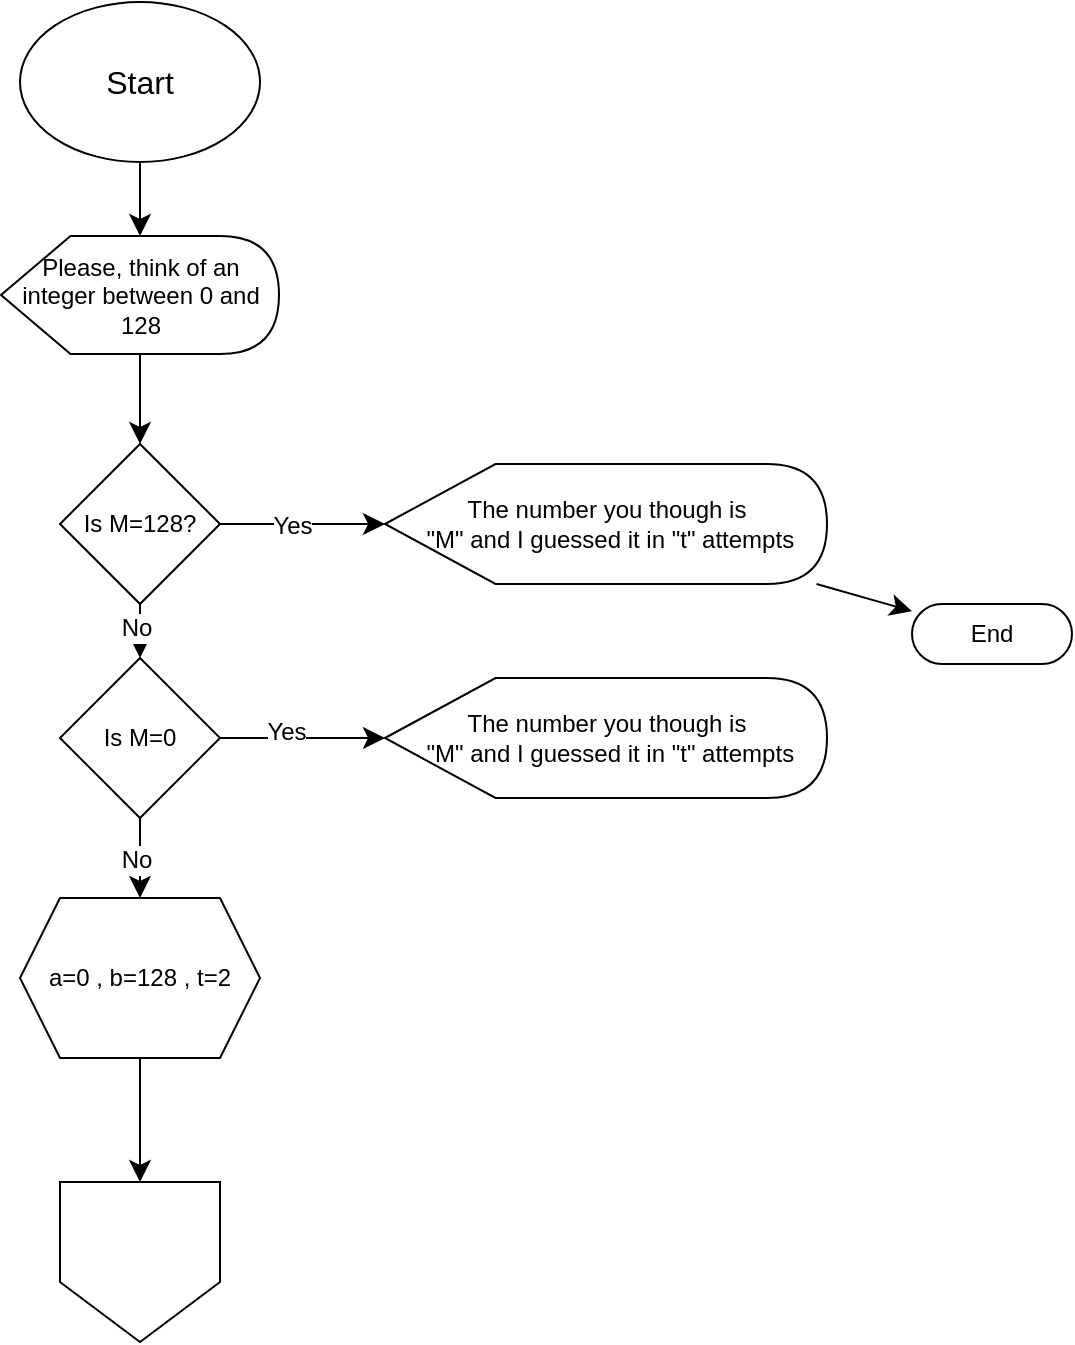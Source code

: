 <mxfile version="24.7.5" pages="2">
  <diagram name="Page-1" id="kKcQ4CuM9aCVBccUgKdu">
    <mxGraphModel dx="1194" dy="663" grid="1" gridSize="10" guides="1" tooltips="1" connect="1" arrows="1" fold="1" page="1" pageScale="1" pageWidth="850" pageHeight="1100" math="0" shadow="0">
      <root>
        <mxCell id="0" />
        <mxCell id="1" parent="0" />
        <mxCell id="tDkzWNkyZ2SAqoMp5uIW-1" value="" style="edgeStyle=none;curved=1;rounded=0;orthogonalLoop=1;jettySize=auto;html=1;fontSize=12;startSize=8;endSize=8;" edge="1" parent="1" source="tDkzWNkyZ2SAqoMp5uIW-2" target="tDkzWNkyZ2SAqoMp5uIW-4">
          <mxGeometry relative="1" as="geometry" />
        </mxCell>
        <object label="&lt;span style=&quot;font-size: 16px;&quot;&gt;Start&lt;/span&gt;" id="tDkzWNkyZ2SAqoMp5uIW-2">
          <mxCell style="ellipse;whiteSpace=wrap;html=1;" vertex="1" parent="1">
            <mxGeometry x="52" y="409" width="120" height="80" as="geometry" />
          </mxCell>
        </object>
        <mxCell id="tDkzWNkyZ2SAqoMp5uIW-3" style="edgeStyle=none;curved=1;rounded=0;orthogonalLoop=1;jettySize=auto;html=1;entryX=0.5;entryY=0;entryDx=0;entryDy=0;fontSize=12;startSize=8;endSize=8;" edge="1" parent="1" source="tDkzWNkyZ2SAqoMp5uIW-4" target="tDkzWNkyZ2SAqoMp5uIW-10">
          <mxGeometry relative="1" as="geometry" />
        </mxCell>
        <mxCell id="tDkzWNkyZ2SAqoMp5uIW-4" value="Please, think of an integer between 0 and 128" style="shape=display;whiteSpace=wrap;html=1;" vertex="1" parent="1">
          <mxGeometry x="42.5" y="526" width="139" height="59" as="geometry" />
        </mxCell>
        <mxCell id="tDkzWNkyZ2SAqoMp5uIW-5" style="edgeStyle=none;curved=1;rounded=0;orthogonalLoop=1;jettySize=auto;html=1;entryX=0.5;entryY=0;entryDx=0;entryDy=0;fontSize=12;startSize=8;endSize=8;" edge="1" parent="1" source="tDkzWNkyZ2SAqoMp5uIW-6" target="tDkzWNkyZ2SAqoMp5uIW-7">
          <mxGeometry relative="1" as="geometry" />
        </mxCell>
        <mxCell id="tDkzWNkyZ2SAqoMp5uIW-6" value="a=0 , b=128 , t=2" style="shape=hexagon;perimeter=hexagonPerimeter2;whiteSpace=wrap;html=1;fixedSize=1;" vertex="1" parent="1">
          <mxGeometry x="52" y="857" width="120" height="80" as="geometry" />
        </mxCell>
        <mxCell id="tDkzWNkyZ2SAqoMp5uIW-7" value="" style="shape=offPageConnector;whiteSpace=wrap;html=1;" vertex="1" parent="1">
          <mxGeometry x="72" y="999" width="80" height="80" as="geometry" />
        </mxCell>
        <mxCell id="tDkzWNkyZ2SAqoMp5uIW-8" style="edgeStyle=none;curved=1;rounded=0;orthogonalLoop=1;jettySize=auto;html=1;exitX=0.5;exitY=1;exitDx=0;exitDy=0;fontSize=12;startSize=8;endSize=8;" edge="1" parent="1" source="tDkzWNkyZ2SAqoMp5uIW-10" target="tDkzWNkyZ2SAqoMp5uIW-18">
          <mxGeometry relative="1" as="geometry" />
        </mxCell>
        <mxCell id="tDkzWNkyZ2SAqoMp5uIW-9" value="No" style="edgeLabel;html=1;align=center;verticalAlign=middle;resizable=0;points=[];fontSize=12;" vertex="1" connectable="0" parent="tDkzWNkyZ2SAqoMp5uIW-8">
          <mxGeometry x="-0.155" y="-2" relative="1" as="geometry">
            <mxPoint as="offset" />
          </mxGeometry>
        </mxCell>
        <mxCell id="tDkzWNkyZ2SAqoMp5uIW-10" value="Is&amp;nbsp;&lt;span style=&quot;background-color: initial;&quot;&gt;M=128?&lt;/span&gt;" style="rhombus;whiteSpace=wrap;html=1;" vertex="1" parent="1">
          <mxGeometry x="72" y="630" width="80" height="80" as="geometry" />
        </mxCell>
        <mxCell id="tDkzWNkyZ2SAqoMp5uIW-11" style="edgeStyle=none;curved=1;rounded=0;orthogonalLoop=1;jettySize=auto;html=1;entryX=0;entryY=0.5;entryDx=0;entryDy=0;entryPerimeter=0;fontSize=12;startSize=8;endSize=8;" edge="1" parent="1" source="tDkzWNkyZ2SAqoMp5uIW-10" target="tDkzWNkyZ2SAqoMp5uIW-14">
          <mxGeometry relative="1" as="geometry">
            <mxPoint x="225" y="670" as="targetPoint" />
          </mxGeometry>
        </mxCell>
        <mxCell id="tDkzWNkyZ2SAqoMp5uIW-12" value="Yes" style="edgeLabel;html=1;align=center;verticalAlign=middle;resizable=0;points=[];fontSize=12;" vertex="1" connectable="0" parent="tDkzWNkyZ2SAqoMp5uIW-11">
          <mxGeometry x="-0.126" y="-1" relative="1" as="geometry">
            <mxPoint as="offset" />
          </mxGeometry>
        </mxCell>
        <mxCell id="tDkzWNkyZ2SAqoMp5uIW-13" style="edgeStyle=none;curved=1;rounded=0;orthogonalLoop=1;jettySize=auto;html=1;fontSize=12;startSize=8;endSize=8;" edge="1" parent="1" source="tDkzWNkyZ2SAqoMp5uIW-14" target="tDkzWNkyZ2SAqoMp5uIW-15">
          <mxGeometry relative="1" as="geometry" />
        </mxCell>
        <mxCell id="tDkzWNkyZ2SAqoMp5uIW-14" value="The number you though is&lt;br&gt;&amp;nbsp;&quot;M&quot; and I guessed it in &quot;t&quot; attempts" style="shape=display;whiteSpace=wrap;html=1;" vertex="1" parent="1">
          <mxGeometry x="234.5" y="640" width="221" height="60" as="geometry" />
        </mxCell>
        <mxCell id="tDkzWNkyZ2SAqoMp5uIW-15" value="End" style="html=1;dashed=0;whiteSpace=wrap;shape=mxgraph.dfd.start" vertex="1" parent="1">
          <mxGeometry x="498" y="710" width="80" height="30" as="geometry" />
        </mxCell>
        <mxCell id="tDkzWNkyZ2SAqoMp5uIW-16" style="edgeStyle=none;curved=1;rounded=0;orthogonalLoop=1;jettySize=auto;html=1;fontSize=12;startSize=8;endSize=8;" edge="1" parent="1" source="tDkzWNkyZ2SAqoMp5uIW-18" target="tDkzWNkyZ2SAqoMp5uIW-6">
          <mxGeometry relative="1" as="geometry" />
        </mxCell>
        <mxCell id="tDkzWNkyZ2SAqoMp5uIW-17" value="No" style="edgeLabel;html=1;align=center;verticalAlign=middle;resizable=0;points=[];fontSize=12;" vertex="1" connectable="0" parent="tDkzWNkyZ2SAqoMp5uIW-16">
          <mxGeometry x="0.044" y="-2" relative="1" as="geometry">
            <mxPoint as="offset" />
          </mxGeometry>
        </mxCell>
        <mxCell id="tDkzWNkyZ2SAqoMp5uIW-18" value="Is M=0" style="rhombus;whiteSpace=wrap;html=1;" vertex="1" parent="1">
          <mxGeometry x="72" y="737" width="80" height="80" as="geometry" />
        </mxCell>
        <mxCell id="tDkzWNkyZ2SAqoMp5uIW-19" value="The number you though is&lt;br&gt;&amp;nbsp;&quot;M&quot; and I guessed it in &quot;t&quot; attempts" style="shape=display;whiteSpace=wrap;html=1;" vertex="1" parent="1">
          <mxGeometry x="234.5" y="747" width="221" height="60" as="geometry" />
        </mxCell>
        <mxCell id="tDkzWNkyZ2SAqoMp5uIW-20" style="edgeStyle=none;curved=1;rounded=0;orthogonalLoop=1;jettySize=auto;html=1;entryX=0;entryY=0.5;entryDx=0;entryDy=0;entryPerimeter=0;fontSize=12;startSize=8;endSize=8;" edge="1" parent="1" source="tDkzWNkyZ2SAqoMp5uIW-18" target="tDkzWNkyZ2SAqoMp5uIW-19">
          <mxGeometry relative="1" as="geometry" />
        </mxCell>
        <mxCell id="tDkzWNkyZ2SAqoMp5uIW-21" value="Yes" style="edgeLabel;html=1;align=center;verticalAlign=middle;resizable=0;points=[];fontSize=12;" vertex="1" connectable="0" parent="tDkzWNkyZ2SAqoMp5uIW-20">
          <mxGeometry x="-0.211" y="3" relative="1" as="geometry">
            <mxPoint as="offset" />
          </mxGeometry>
        </mxCell>
      </root>
    </mxGraphModel>
  </diagram>
  <diagram id="BjFqLUO0itqlUEsSAed2" name="Page-2">
    <mxGraphModel dx="2044" dy="663" grid="1" gridSize="10" guides="1" tooltips="1" connect="1" arrows="1" fold="1" page="1" pageScale="1" pageWidth="850" pageHeight="1100" math="0" shadow="0">
      <root>
        <mxCell id="0" />
        <mxCell id="1" parent="0" />
        <mxCell id="kl8HE9LVImuWU6EdJFub-1" style="edgeStyle=none;curved=1;rounded=0;orthogonalLoop=1;jettySize=auto;html=1;entryX=0.5;entryY=0;entryDx=0;entryDy=0;fontSize=12;startSize=8;endSize=8;" edge="1" parent="1" source="kl8HE9LVImuWU6EdJFub-2" target="kl8HE9LVImuWU6EdJFub-7">
          <mxGeometry relative="1" as="geometry" />
        </mxCell>
        <mxCell id="kl8HE9LVImuWU6EdJFub-2" value="M=(a+b)/2 ,&lt;br&gt;t = t+1" style="shape=process;whiteSpace=wrap;html=1;backgroundOutline=1;" vertex="1" parent="1">
          <mxGeometry x="152" y="315" width="120" height="60" as="geometry" />
        </mxCell>
        <mxCell id="kl8HE9LVImuWU6EdJFub-3" value="" style="edgeStyle=none;curved=1;rounded=0;orthogonalLoop=1;jettySize=auto;html=1;fontSize=12;startSize=8;endSize=8;" edge="1" parent="1" source="kl8HE9LVImuWU6EdJFub-7" target="kl8HE9LVImuWU6EdJFub-9">
          <mxGeometry relative="1" as="geometry" />
        </mxCell>
        <mxCell id="kl8HE9LVImuWU6EdJFub-4" value="Yes" style="edgeLabel;html=1;align=center;verticalAlign=middle;resizable=0;points=[];fontSize=12;" vertex="1" connectable="0" parent="kl8HE9LVImuWU6EdJFub-3">
          <mxGeometry x="-0.321" y="-2" relative="1" as="geometry">
            <mxPoint as="offset" />
          </mxGeometry>
        </mxCell>
        <mxCell id="kl8HE9LVImuWU6EdJFub-5" value="" style="edgeStyle=none;curved=1;rounded=0;orthogonalLoop=1;jettySize=auto;html=1;fontSize=12;startSize=8;endSize=8;" edge="1" parent="1" source="kl8HE9LVImuWU6EdJFub-7" target="kl8HE9LVImuWU6EdJFub-14">
          <mxGeometry relative="1" as="geometry" />
        </mxCell>
        <mxCell id="kl8HE9LVImuWU6EdJFub-6" value="No" style="edgeLabel;html=1;align=center;verticalAlign=middle;resizable=0;points=[];fontSize=12;" vertex="1" connectable="0" parent="kl8HE9LVImuWU6EdJFub-5">
          <mxGeometry x="-0.547" y="2" relative="1" as="geometry">
            <mxPoint as="offset" />
          </mxGeometry>
        </mxCell>
        <mxCell id="kl8HE9LVImuWU6EdJFub-7" value="Is M correct?" style="rhombus;whiteSpace=wrap;html=1;" vertex="1" parent="1">
          <mxGeometry x="172" y="434" width="80" height="80" as="geometry" />
        </mxCell>
        <mxCell id="kl8HE9LVImuWU6EdJFub-8" style="edgeStyle=none;curved=1;rounded=0;orthogonalLoop=1;jettySize=auto;html=1;fontSize=12;startSize=8;endSize=8;" edge="1" parent="1" source="kl8HE9LVImuWU6EdJFub-9" target="kl8HE9LVImuWU6EdJFub-10">
          <mxGeometry relative="1" as="geometry" />
        </mxCell>
        <mxCell id="kl8HE9LVImuWU6EdJFub-9" value="The number you though is&lt;br&gt;&amp;nbsp;&quot;M&quot; and I guessed it in &quot;t&quot; attempts" style="shape=display;whiteSpace=wrap;html=1;" vertex="1" parent="1">
          <mxGeometry x="305" y="444" width="221" height="60" as="geometry" />
        </mxCell>
        <mxCell id="kl8HE9LVImuWU6EdJFub-10" value="End" style="html=1;dashed=0;whiteSpace=wrap;shape=mxgraph.dfd.start" vertex="1" parent="1">
          <mxGeometry x="375.5" y="364" width="80" height="30" as="geometry" />
        </mxCell>
        <mxCell id="kl8HE9LVImuWU6EdJFub-11" value="" style="edgeStyle=none;curved=1;rounded=0;orthogonalLoop=1;jettySize=auto;html=1;fontSize=12;startSize=8;endSize=8;" edge="1" parent="1" source="kl8HE9LVImuWU6EdJFub-14" target="kl8HE9LVImuWU6EdJFub-16">
          <mxGeometry relative="1" as="geometry" />
        </mxCell>
        <mxCell id="kl8HE9LVImuWU6EdJFub-12" value="Yes" style="edgeLabel;html=1;align=center;verticalAlign=middle;resizable=0;points=[];fontSize=12;" vertex="1" connectable="0" parent="kl8HE9LVImuWU6EdJFub-11">
          <mxGeometry x="-0.048" y="4" relative="1" as="geometry">
            <mxPoint as="offset" />
          </mxGeometry>
        </mxCell>
        <mxCell id="kl8HE9LVImuWU6EdJFub-13" value="" style="edgeStyle=none;curved=1;rounded=0;orthogonalLoop=1;jettySize=auto;html=1;fontSize=12;startSize=8;endSize=8;" edge="1" parent="1" source="kl8HE9LVImuWU6EdJFub-14" target="kl8HE9LVImuWU6EdJFub-22">
          <mxGeometry relative="1" as="geometry" />
        </mxCell>
        <mxCell id="kl8HE9LVImuWU6EdJFub-14" value="Is t=6?" style="rhombus;whiteSpace=wrap;html=1;" vertex="1" parent="1">
          <mxGeometry x="172" y="567" width="80" height="80" as="geometry" />
        </mxCell>
        <mxCell id="kl8HE9LVImuWU6EdJFub-15" style="edgeStyle=none;curved=1;rounded=0;orthogonalLoop=1;jettySize=auto;html=1;fontSize=12;startSize=8;endSize=8;" edge="1" parent="1" source="kl8HE9LVImuWU6EdJFub-16" target="kl8HE9LVImuWU6EdJFub-17">
          <mxGeometry relative="1" as="geometry" />
        </mxCell>
        <mxCell id="kl8HE9LVImuWU6EdJFub-16" value="Apologies, i haven&#39;t guessed your number after 8 tries. :&#39;-(" style="shape=display;whiteSpace=wrap;html=1;" vertex="1" parent="1">
          <mxGeometry x="305.5" y="577" width="221" height="60" as="geometry" />
        </mxCell>
        <mxCell id="kl8HE9LVImuWU6EdJFub-17" value="End" style="html=1;dashed=0;whiteSpace=wrap;shape=mxgraph.dfd.start" vertex="1" parent="1">
          <mxGeometry x="376" y="678" width="80" height="30" as="geometry" />
        </mxCell>
        <mxCell id="kl8HE9LVImuWU6EdJFub-18" value="" style="edgeStyle=none;curved=1;rounded=0;orthogonalLoop=1;jettySize=auto;html=1;fontSize=12;startSize=8;endSize=8;" edge="1" parent="1" source="kl8HE9LVImuWU6EdJFub-22" target="kl8HE9LVImuWU6EdJFub-24">
          <mxGeometry relative="1" as="geometry" />
        </mxCell>
        <mxCell id="kl8HE9LVImuWU6EdJFub-19" value="Yes" style="edgeLabel;html=1;align=center;verticalAlign=middle;resizable=0;points=[];fontSize=12;" vertex="1" connectable="0" parent="kl8HE9LVImuWU6EdJFub-18">
          <mxGeometry x="-0.111" y="-5" relative="1" as="geometry">
            <mxPoint as="offset" />
          </mxGeometry>
        </mxCell>
        <mxCell id="kl8HE9LVImuWU6EdJFub-20" style="edgeStyle=orthogonalEdgeStyle;rounded=0;orthogonalLoop=1;jettySize=auto;html=1;entryX=0.5;entryY=1;entryDx=0;entryDy=0;fontSize=12;startSize=8;endSize=8;" edge="1" parent="1" source="kl8HE9LVImuWU6EdJFub-22" target="kl8HE9LVImuWU6EdJFub-29">
          <mxGeometry relative="1" as="geometry" />
        </mxCell>
        <mxCell id="kl8HE9LVImuWU6EdJFub-21" value="No" style="edgeLabel;html=1;align=center;verticalAlign=middle;resizable=0;points=[];fontSize=12;" vertex="1" connectable="0" parent="kl8HE9LVImuWU6EdJFub-20">
          <mxGeometry x="-0.49" y="1" relative="1" as="geometry">
            <mxPoint as="offset" />
          </mxGeometry>
        </mxCell>
        <mxCell id="kl8HE9LVImuWU6EdJFub-22" value="Is M larger?" style="rhombus;whiteSpace=wrap;html=1;" vertex="1" parent="1">
          <mxGeometry x="19" y="567" width="80" height="80" as="geometry" />
        </mxCell>
        <mxCell id="kl8HE9LVImuWU6EdJFub-23" value="" style="edgeStyle=none;curved=1;rounded=0;orthogonalLoop=1;jettySize=auto;html=1;fontSize=12;startSize=8;endSize=8;" edge="1" parent="1" source="kl8HE9LVImuWU6EdJFub-24" target="kl8HE9LVImuWU6EdJFub-26">
          <mxGeometry relative="1" as="geometry" />
        </mxCell>
        <mxCell id="kl8HE9LVImuWU6EdJFub-24" value="b=M" style="whiteSpace=wrap;html=1;" vertex="1" parent="1">
          <mxGeometry x="-1" y="444" width="120" height="60" as="geometry" />
        </mxCell>
        <mxCell id="kl8HE9LVImuWU6EdJFub-25" value="" style="edgeStyle=none;curved=1;rounded=0;orthogonalLoop=1;jettySize=auto;html=1;fontSize=12;startSize=8;endSize=8;" edge="1" parent="1" source="kl8HE9LVImuWU6EdJFub-26" target="kl8HE9LVImuWU6EdJFub-2">
          <mxGeometry relative="1" as="geometry" />
        </mxCell>
        <mxCell id="kl8HE9LVImuWU6EdJFub-26" value="" style="ellipse;whiteSpace=wrap;html=1;" vertex="1" parent="1">
          <mxGeometry x="44" y="330" width="30" height="30" as="geometry" />
        </mxCell>
        <mxCell id="kl8HE9LVImuWU6EdJFub-27" value="" style="rounded=0;orthogonalLoop=1;jettySize=auto;html=1;fontSize=12;entryX=0;entryY=0.563;entryDx=0;entryDy=0;entryPerimeter=0;exitX=0.5;exitY=0;exitDx=0;exitDy=0;edgeStyle=elbowEdgeStyle;" edge="1" parent="1" source="kl8HE9LVImuWU6EdJFub-29" target="kl8HE9LVImuWU6EdJFub-26">
          <mxGeometry relative="1" as="geometry">
            <mxPoint x="-90" y="324" as="targetPoint" />
            <Array as="points">
              <mxPoint x="-88" y="394" />
            </Array>
          </mxGeometry>
        </mxCell>
        <mxCell id="kl8HE9LVImuWU6EdJFub-28" value="Text" style="edgeLabel;html=1;align=center;verticalAlign=middle;resizable=0;points=[];fontSize=12;" vertex="1" connectable="0" parent="kl8HE9LVImuWU6EdJFub-27">
          <mxGeometry x="-0.346" relative="1" as="geometry">
            <mxPoint as="offset" />
          </mxGeometry>
        </mxCell>
        <mxCell id="kl8HE9LVImuWU6EdJFub-29" value="a=M" style="whiteSpace=wrap;html=1;" vertex="1" parent="1">
          <mxGeometry x="-149" y="444" width="120" height="60" as="geometry" />
        </mxCell>
        <mxCell id="kl8HE9LVImuWU6EdJFub-30" style="edgeStyle=none;curved=1;rounded=0;orthogonalLoop=1;jettySize=auto;html=1;exitX=1;exitY=0;exitDx=0;exitDy=0;fontSize=12;startSize=8;endSize=8;" edge="1" parent="1" source="kl8HE9LVImuWU6EdJFub-26" target="kl8HE9LVImuWU6EdJFub-26">
          <mxGeometry relative="1" as="geometry" />
        </mxCell>
        <mxCell id="kl8HE9LVImuWU6EdJFub-31" style="edgeStyle=none;curved=1;rounded=0;orthogonalLoop=1;jettySize=auto;html=1;fontSize=12;startSize=8;endSize=8;" edge="1" parent="1" source="kl8HE9LVImuWU6EdJFub-32" target="kl8HE9LVImuWU6EdJFub-2">
          <mxGeometry relative="1" as="geometry" />
        </mxCell>
        <mxCell id="kl8HE9LVImuWU6EdJFub-32" value="" style="shape=offPageConnector;whiteSpace=wrap;html=1;" vertex="1" parent="1">
          <mxGeometry x="172" y="157" width="80" height="80" as="geometry" />
        </mxCell>
      </root>
    </mxGraphModel>
  </diagram>
</mxfile>
